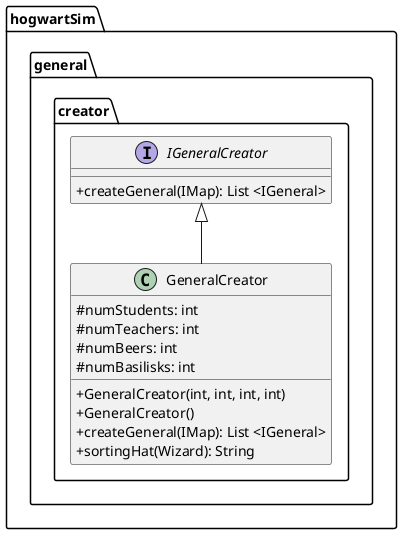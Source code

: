 @startuml
'https://plantuml.com/class-diagram

skinparam classAttributeIconSize 0

package hogwartSim.general.creator{
    interface IGeneralCreator{
        +createGeneral(IMap): List <IGeneral>
    }
    class GeneralCreator{
        #numStudents: int
        #numTeachers: int
        #numBeers: int
        #numBasilisks: int

        +GeneralCreator(int, int, int, int)
        +GeneralCreator()
        +createGeneral(IMap): List <IGeneral>
        +sortingHat(Wizard): String
    }
IGeneralCreator <|-- GeneralCreator
}

@enduml